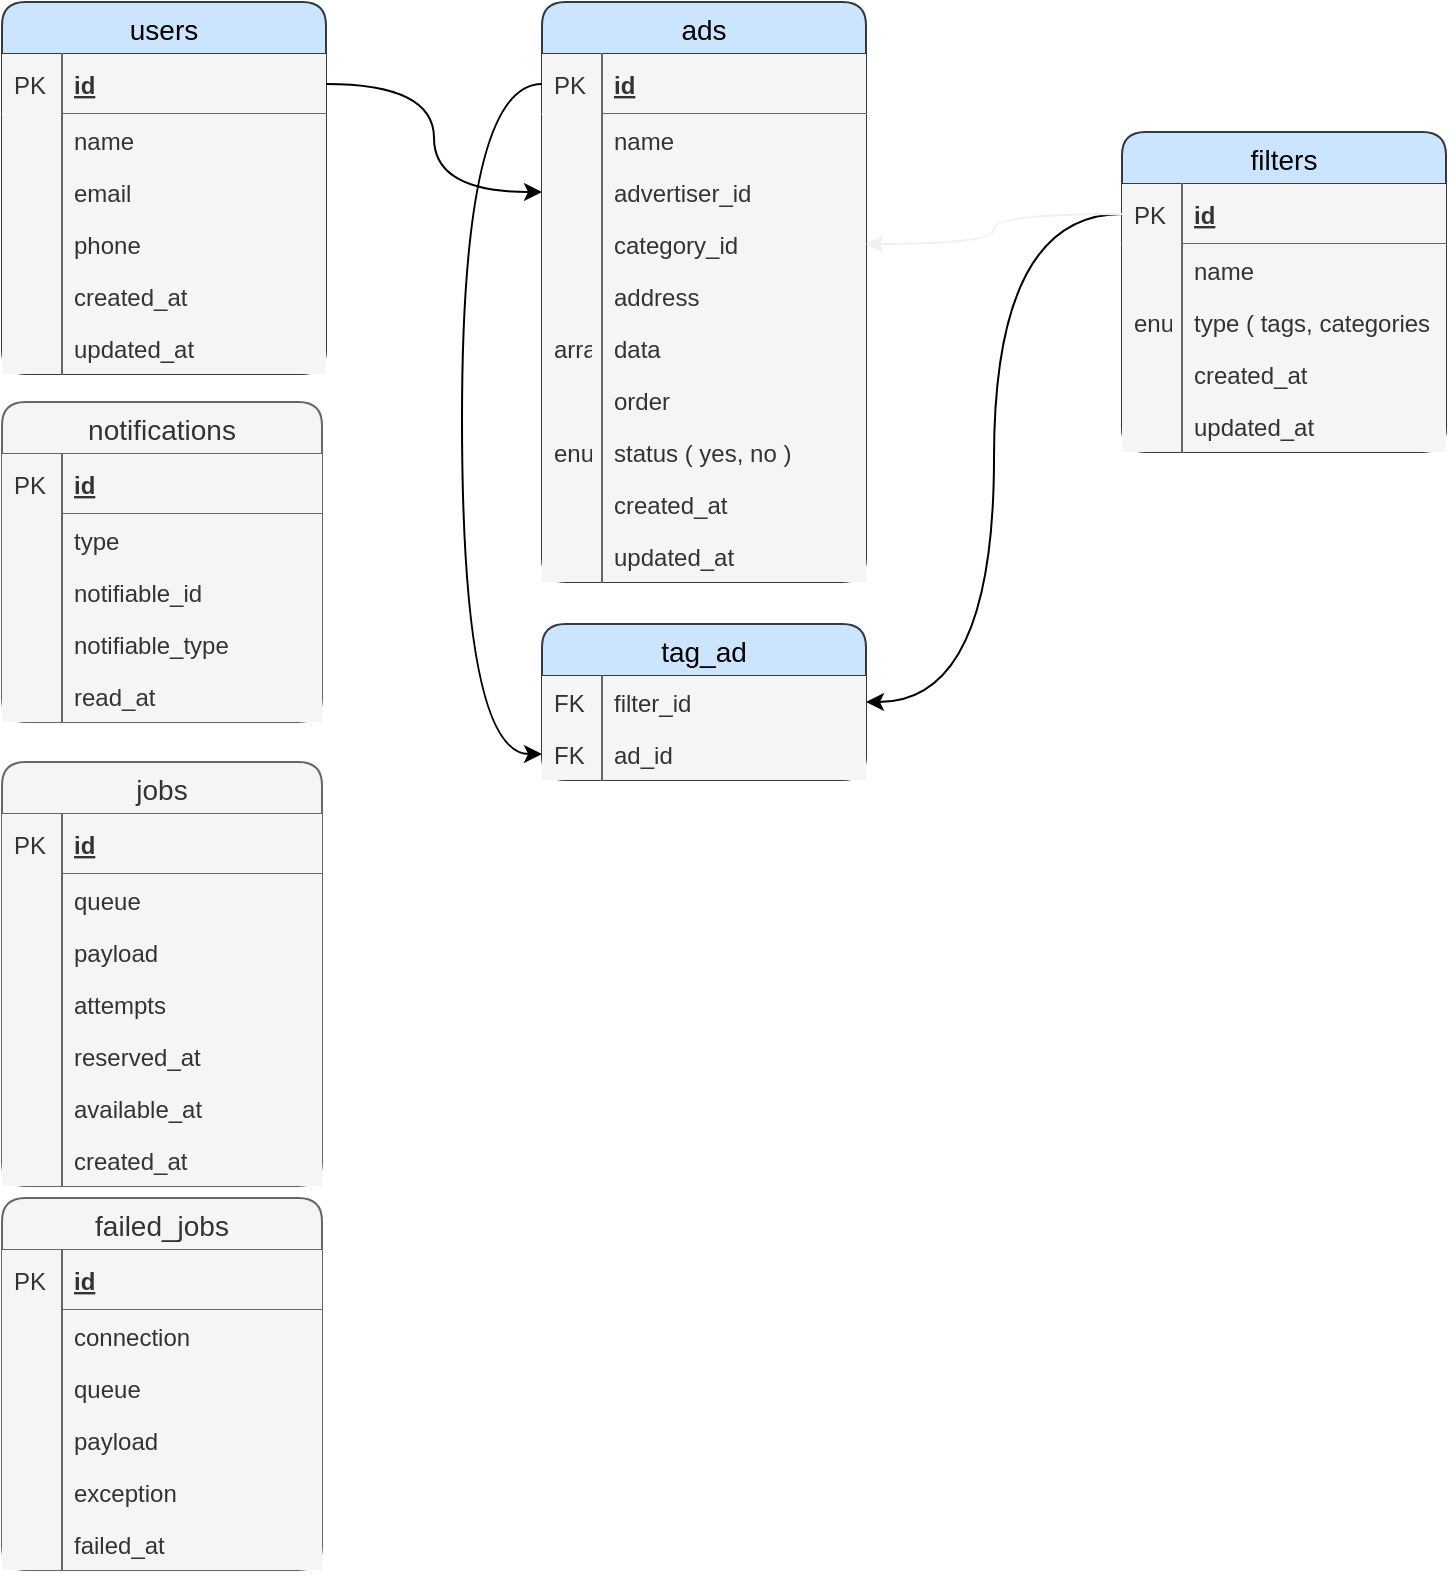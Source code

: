<mxfile>
    <diagram id="tAm-Q1vrKD3kaD52ELMw" name="structure">
        <mxGraphModel dx="790" dy="705" grid="1" gridSize="10" guides="1" tooltips="1" connect="1" arrows="1" fold="1" page="1" pageScale="1" pageWidth="850" pageHeight="1100" math="0" shadow="0">
            <root>
                <mxCell id="zu2tDFOteG_yooguGcxT-0"/>
                <mxCell id="zu2tDFOteG_yooguGcxT-1" parent="zu2tDFOteG_yooguGcxT-0"/>
                <mxCell id="zu2tDFOteG_yooguGcxT-224" style="edgeStyle=orthogonalEdgeStyle;orthogonalLoop=1;jettySize=auto;html=1;entryX=1;entryY=0.5;entryDx=0;entryDy=0;curved=1;" parent="zu2tDFOteG_yooguGcxT-1" edge="1">
                    <mxGeometry relative="1" as="geometry">
                        <mxPoint x="1100" y="-211" as="targetPoint"/>
                    </mxGeometry>
                </mxCell>
                <mxCell id="154" value="users" style="swimlane;fontStyle=0;childLayout=stackLayout;horizontal=1;startSize=26;fillColor=#cce5ff;horizontalStack=0;resizeParent=1;resizeParentMax=0;resizeLast=0;collapsible=1;marginBottom=0;swimlaneFillColor=#ffffff;align=center;fontSize=14;strokeColor=#36393d;fontColor=#000000;rounded=1;" parent="zu2tDFOteG_yooguGcxT-1" vertex="1">
                    <mxGeometry x="20" y="30" width="162" height="186" as="geometry"/>
                </mxCell>
                <mxCell id="155" value="id" style="shape=partialRectangle;top=0;left=0;right=0;bottom=1;align=left;verticalAlign=middle;fillColor=#f5f5f5;spacingLeft=34;spacingRight=4;overflow=hidden;rotatable=0;points=[[0,0.5],[1,0.5]];portConstraint=eastwest;dropTarget=0;fontStyle=5;fontSize=12;fontColor=#333333;strokeColor=#666666;rounded=1;" parent="154" vertex="1">
                    <mxGeometry y="26" width="162" height="30" as="geometry"/>
                </mxCell>
                <mxCell id="156" value="PK" style="shape=partialRectangle;top=0;left=0;bottom=0;fillColor=#f5f5f5;align=left;verticalAlign=middle;spacingLeft=4;spacingRight=4;overflow=hidden;rotatable=0;points=[];portConstraint=eastwest;part=1;fontSize=12;fontColor=#333333;strokeColor=#666666;rounded=1;" parent="155" vertex="1" connectable="0">
                    <mxGeometry width="30" height="30" as="geometry"/>
                </mxCell>
                <mxCell id="157" value="name" style="shape=partialRectangle;top=0;left=0;right=0;bottom=0;align=left;verticalAlign=top;fillColor=#f5f5f5;spacingLeft=34;spacingRight=4;overflow=hidden;rotatable=0;points=[[0,0.5],[1,0.5]];portConstraint=eastwest;dropTarget=0;fontSize=12;fontColor=#333333;strokeColor=#666666;rounded=1;" parent="154" vertex="1">
                    <mxGeometry y="56" width="162" height="26" as="geometry"/>
                </mxCell>
                <mxCell id="158" value="" style="shape=partialRectangle;top=0;left=0;bottom=0;fillColor=#f5f5f5;align=left;verticalAlign=top;spacingLeft=4;spacingRight=4;overflow=hidden;rotatable=0;points=[];portConstraint=eastwest;part=1;fontSize=12;fontColor=#333333;strokeColor=#666666;rounded=1;" parent="157" vertex="1" connectable="0">
                    <mxGeometry width="30" height="26" as="geometry"/>
                </mxCell>
                <mxCell id="159" value="email" style="shape=partialRectangle;top=0;left=0;right=0;bottom=0;align=left;verticalAlign=top;fillColor=#f5f5f5;spacingLeft=34;spacingRight=4;overflow=hidden;rotatable=0;points=[[0,0.5],[1,0.5]];portConstraint=eastwest;dropTarget=0;fontSize=12;fontColor=#333333;strokeColor=#666666;rounded=1;" parent="154" vertex="1">
                    <mxGeometry y="82" width="162" height="26" as="geometry"/>
                </mxCell>
                <mxCell id="160" value="" style="shape=partialRectangle;top=0;left=0;bottom=0;fillColor=#f5f5f5;align=left;verticalAlign=top;spacingLeft=4;spacingRight=4;overflow=hidden;rotatable=0;points=[];portConstraint=eastwest;part=1;fontSize=12;fontColor=#333333;strokeColor=#666666;rounded=1;" parent="159" vertex="1" connectable="0">
                    <mxGeometry width="30" height="26" as="geometry"/>
                </mxCell>
                <mxCell id="161" value="phone" style="shape=partialRectangle;top=0;left=0;right=0;bottom=0;align=left;verticalAlign=top;fillColor=#f5f5f5;spacingLeft=34;spacingRight=4;overflow=hidden;rotatable=0;points=[[0,0.5],[1,0.5]];portConstraint=eastwest;dropTarget=0;fontSize=12;fontColor=#333333;strokeColor=#666666;rounded=1;" parent="154" vertex="1">
                    <mxGeometry y="108" width="162" height="26" as="geometry"/>
                </mxCell>
                <mxCell id="162" value="" style="shape=partialRectangle;top=0;left=0;bottom=0;fillColor=#f5f5f5;align=left;verticalAlign=top;spacingLeft=4;spacingRight=4;overflow=hidden;rotatable=0;points=[];portConstraint=eastwest;part=1;fontSize=12;fontColor=#333333;strokeColor=#666666;rounded=1;" parent="161" vertex="1" connectable="0">
                    <mxGeometry width="30" height="26" as="geometry"/>
                </mxCell>
                <mxCell id="169" value="created_at" style="shape=partialRectangle;top=0;left=0;right=0;bottom=0;align=left;verticalAlign=top;fillColor=#f5f5f5;spacingLeft=34;spacingRight=4;overflow=hidden;rotatable=0;points=[[0,0.5],[1,0.5]];portConstraint=eastwest;dropTarget=0;fontSize=12;fontColor=#333333;strokeColor=#666666;rounded=1;" parent="154" vertex="1">
                    <mxGeometry y="134" width="162" height="26" as="geometry"/>
                </mxCell>
                <mxCell id="170" value="" style="shape=partialRectangle;top=0;left=0;bottom=0;fillColor=#f5f5f5;align=left;verticalAlign=top;spacingLeft=4;spacingRight=4;overflow=hidden;rotatable=0;points=[];portConstraint=eastwest;part=1;fontSize=12;fontColor=#333333;strokeColor=#666666;rounded=1;" parent="169" vertex="1" connectable="0">
                    <mxGeometry width="30" height="26" as="geometry"/>
                </mxCell>
                <mxCell id="171" value="updated_at" style="shape=partialRectangle;top=0;left=0;right=0;bottom=0;align=left;verticalAlign=top;fillColor=#f5f5f5;spacingLeft=34;spacingRight=4;overflow=hidden;rotatable=0;points=[[0,0.5],[1,0.5]];portConstraint=eastwest;dropTarget=0;fontSize=12;fontColor=#333333;strokeColor=#666666;rounded=1;" parent="154" vertex="1">
                    <mxGeometry y="160" width="162" height="26" as="geometry"/>
                </mxCell>
                <mxCell id="172" value="" style="shape=partialRectangle;top=0;left=0;bottom=0;fillColor=#f5f5f5;align=left;verticalAlign=top;spacingLeft=4;spacingRight=4;overflow=hidden;rotatable=0;points=[];portConstraint=eastwest;part=1;fontSize=12;fontColor=#333333;strokeColor=#666666;rounded=1;" parent="171" vertex="1" connectable="0">
                    <mxGeometry width="30" height="26" as="geometry"/>
                </mxCell>
                <mxCell id="173" value="jobs" style="swimlane;fontStyle=0;childLayout=stackLayout;horizontal=1;startSize=26;fillColor=#f5f5f5;horizontalStack=0;resizeParent=1;resizeParentMax=0;resizeLast=0;collapsible=1;marginBottom=0;swimlaneFillColor=#ffffff;align=center;fontSize=14;fontColor=#333333;strokeColor=#666666;rounded=1;" parent="zu2tDFOteG_yooguGcxT-1" vertex="1">
                    <mxGeometry x="20" y="410" width="160" height="212" as="geometry"/>
                </mxCell>
                <mxCell id="174" value="id" style="shape=partialRectangle;top=0;left=0;right=0;bottom=1;align=left;verticalAlign=middle;fillColor=#f5f5f5;spacingLeft=34;spacingRight=4;overflow=hidden;rotatable=0;points=[[0,0.5],[1,0.5]];portConstraint=eastwest;dropTarget=0;fontStyle=5;fontSize=12;fontColor=#333333;strokeColor=#666666;rounded=1;" parent="173" vertex="1">
                    <mxGeometry y="26" width="160" height="30" as="geometry"/>
                </mxCell>
                <mxCell id="175" value="PK" style="shape=partialRectangle;top=0;left=0;bottom=0;fillColor=#f5f5f5;align=left;verticalAlign=middle;spacingLeft=4;spacingRight=4;overflow=hidden;rotatable=0;points=[];portConstraint=eastwest;part=1;fontSize=12;fontColor=#333333;strokeColor=#666666;rounded=1;" parent="174" vertex="1" connectable="0">
                    <mxGeometry width="30" height="30" as="geometry"/>
                </mxCell>
                <mxCell id="176" value="queue" style="shape=partialRectangle;top=0;left=0;right=0;bottom=0;align=left;verticalAlign=top;fillColor=#f5f5f5;spacingLeft=34;spacingRight=4;overflow=hidden;rotatable=0;points=[[0,0.5],[1,0.5]];portConstraint=eastwest;dropTarget=0;fontSize=12;fontColor=#333333;strokeColor=#666666;rounded=1;" parent="173" vertex="1">
                    <mxGeometry y="56" width="160" height="26" as="geometry"/>
                </mxCell>
                <mxCell id="177" value="" style="shape=partialRectangle;top=0;left=0;bottom=0;fillColor=#f5f5f5;align=left;verticalAlign=top;spacingLeft=4;spacingRight=4;overflow=hidden;rotatable=0;points=[];portConstraint=eastwest;part=1;fontSize=12;fontColor=#333333;strokeColor=#666666;rounded=1;" parent="176" vertex="1" connectable="0">
                    <mxGeometry width="30" height="26" as="geometry"/>
                </mxCell>
                <mxCell id="178" value="payload" style="shape=partialRectangle;top=0;left=0;right=0;bottom=0;align=left;verticalAlign=top;fillColor=#f5f5f5;spacingLeft=34;spacingRight=4;overflow=hidden;rotatable=0;points=[[0,0.5],[1,0.5]];portConstraint=eastwest;dropTarget=0;fontSize=12;fontColor=#333333;strokeColor=#666666;rounded=1;" parent="173" vertex="1">
                    <mxGeometry y="82" width="160" height="26" as="geometry"/>
                </mxCell>
                <mxCell id="179" value="" style="shape=partialRectangle;top=0;left=0;bottom=0;fillColor=#f5f5f5;align=left;verticalAlign=top;spacingLeft=4;spacingRight=4;overflow=hidden;rotatable=0;points=[];portConstraint=eastwest;part=1;fontSize=12;fontColor=#333333;strokeColor=#666666;rounded=1;" parent="178" vertex="1" connectable="0">
                    <mxGeometry width="30" height="26" as="geometry"/>
                </mxCell>
                <mxCell id="180" value="attempts" style="shape=partialRectangle;top=0;left=0;right=0;bottom=0;align=left;verticalAlign=top;fillColor=#f5f5f5;spacingLeft=34;spacingRight=4;overflow=hidden;rotatable=0;points=[[0,0.5],[1,0.5]];portConstraint=eastwest;dropTarget=0;fontSize=12;fontColor=#333333;strokeColor=#666666;rounded=1;" parent="173" vertex="1">
                    <mxGeometry y="108" width="160" height="26" as="geometry"/>
                </mxCell>
                <mxCell id="181" value="" style="shape=partialRectangle;top=0;left=0;bottom=0;fillColor=#f5f5f5;align=left;verticalAlign=top;spacingLeft=4;spacingRight=4;overflow=hidden;rotatable=0;points=[];portConstraint=eastwest;part=1;fontSize=12;fontColor=#333333;strokeColor=#666666;rounded=1;" parent="180" vertex="1" connectable="0">
                    <mxGeometry width="30" height="26" as="geometry"/>
                </mxCell>
                <mxCell id="182" value="reserved_at" style="shape=partialRectangle;top=0;left=0;right=0;bottom=0;align=left;verticalAlign=top;fillColor=#f5f5f5;spacingLeft=34;spacingRight=4;overflow=hidden;rotatable=0;points=[[0,0.5],[1,0.5]];portConstraint=eastwest;dropTarget=0;fontSize=12;fontColor=#333333;strokeColor=#666666;rounded=1;" parent="173" vertex="1">
                    <mxGeometry y="134" width="160" height="26" as="geometry"/>
                </mxCell>
                <mxCell id="183" value="" style="shape=partialRectangle;top=0;left=0;bottom=0;fillColor=#f5f5f5;align=left;verticalAlign=top;spacingLeft=4;spacingRight=4;overflow=hidden;rotatable=0;points=[];portConstraint=eastwest;part=1;fontSize=12;fontColor=#333333;strokeColor=#666666;rounded=1;" parent="182" vertex="1" connectable="0">
                    <mxGeometry width="30" height="26" as="geometry"/>
                </mxCell>
                <mxCell id="184" value="available_at" style="shape=partialRectangle;top=0;left=0;right=0;bottom=0;align=left;verticalAlign=top;fillColor=#f5f5f5;spacingLeft=34;spacingRight=4;overflow=hidden;rotatable=0;points=[[0,0.5],[1,0.5]];portConstraint=eastwest;dropTarget=0;fontSize=12;fontColor=#333333;strokeColor=#666666;rounded=1;" parent="173" vertex="1">
                    <mxGeometry y="160" width="160" height="26" as="geometry"/>
                </mxCell>
                <mxCell id="185" value="" style="shape=partialRectangle;top=0;left=0;bottom=0;fillColor=#f5f5f5;align=left;verticalAlign=top;spacingLeft=4;spacingRight=4;overflow=hidden;rotatable=0;points=[];portConstraint=eastwest;part=1;fontSize=12;fontColor=#333333;strokeColor=#666666;rounded=1;" parent="184" vertex="1" connectable="0">
                    <mxGeometry width="30" height="26" as="geometry"/>
                </mxCell>
                <mxCell id="186" value="created_at" style="shape=partialRectangle;top=0;left=0;right=0;bottom=0;align=left;verticalAlign=top;fillColor=#f5f5f5;spacingLeft=34;spacingRight=4;overflow=hidden;rotatable=0;points=[[0,0.5],[1,0.5]];portConstraint=eastwest;dropTarget=0;fontSize=12;fontColor=#333333;strokeColor=#666666;rounded=1;" parent="173" vertex="1">
                    <mxGeometry y="186" width="160" height="26" as="geometry"/>
                </mxCell>
                <mxCell id="187" value="" style="shape=partialRectangle;top=0;left=0;bottom=0;fillColor=#f5f5f5;align=left;verticalAlign=top;spacingLeft=4;spacingRight=4;overflow=hidden;rotatable=0;points=[];portConstraint=eastwest;part=1;fontSize=12;fontColor=#333333;strokeColor=#666666;rounded=1;" parent="186" vertex="1" connectable="0">
                    <mxGeometry width="30" height="26" as="geometry"/>
                </mxCell>
                <mxCell id="199" value="failed_jobs" style="swimlane;fontStyle=0;childLayout=stackLayout;horizontal=1;startSize=26;fillColor=#f5f5f5;horizontalStack=0;resizeParent=1;resizeParentMax=0;resizeLast=0;collapsible=1;marginBottom=0;swimlaneFillColor=#ffffff;align=center;fontSize=14;fontColor=#333333;strokeColor=#666666;rounded=1;" parent="zu2tDFOteG_yooguGcxT-1" vertex="1">
                    <mxGeometry x="20" y="628" width="160" height="186" as="geometry"/>
                </mxCell>
                <mxCell id="200" value="id" style="shape=partialRectangle;top=0;left=0;right=0;bottom=1;align=left;verticalAlign=middle;fillColor=#f5f5f5;spacingLeft=34;spacingRight=4;overflow=hidden;rotatable=0;points=[[0,0.5],[1,0.5]];portConstraint=eastwest;dropTarget=0;fontStyle=5;fontSize=12;fontColor=#333333;strokeColor=#666666;rounded=1;" parent="199" vertex="1">
                    <mxGeometry y="26" width="160" height="30" as="geometry"/>
                </mxCell>
                <mxCell id="201" value="PK" style="shape=partialRectangle;top=0;left=0;bottom=0;fillColor=#f5f5f5;align=left;verticalAlign=middle;spacingLeft=4;spacingRight=4;overflow=hidden;rotatable=0;points=[];portConstraint=eastwest;part=1;fontSize=12;fontColor=#333333;strokeColor=#666666;rounded=1;" parent="200" vertex="1" connectable="0">
                    <mxGeometry width="30" height="30" as="geometry"/>
                </mxCell>
                <mxCell id="202" value="connection" style="shape=partialRectangle;top=0;left=0;right=0;bottom=0;align=left;verticalAlign=top;fillColor=#f5f5f5;spacingLeft=34;spacingRight=4;overflow=hidden;rotatable=0;points=[[0,0.5],[1,0.5]];portConstraint=eastwest;dropTarget=0;fontSize=12;fontColor=#333333;strokeColor=#666666;rounded=1;" parent="199" vertex="1">
                    <mxGeometry y="56" width="160" height="26" as="geometry"/>
                </mxCell>
                <mxCell id="203" value="" style="shape=partialRectangle;top=0;left=0;bottom=0;fillColor=#f5f5f5;align=left;verticalAlign=top;spacingLeft=4;spacingRight=4;overflow=hidden;rotatable=0;points=[];portConstraint=eastwest;part=1;fontSize=12;fontColor=#333333;strokeColor=#666666;rounded=1;" parent="202" vertex="1" connectable="0">
                    <mxGeometry width="30" height="26" as="geometry"/>
                </mxCell>
                <mxCell id="204" value="queue" style="shape=partialRectangle;top=0;left=0;right=0;bottom=0;align=left;verticalAlign=top;fillColor=#f5f5f5;spacingLeft=34;spacingRight=4;overflow=hidden;rotatable=0;points=[[0,0.5],[1,0.5]];portConstraint=eastwest;dropTarget=0;fontSize=12;fontColor=#333333;strokeColor=#666666;rounded=1;" parent="199" vertex="1">
                    <mxGeometry y="82" width="160" height="26" as="geometry"/>
                </mxCell>
                <mxCell id="205" value="" style="shape=partialRectangle;top=0;left=0;bottom=0;fillColor=#f5f5f5;align=left;verticalAlign=top;spacingLeft=4;spacingRight=4;overflow=hidden;rotatable=0;points=[];portConstraint=eastwest;part=1;fontSize=12;fontColor=#333333;strokeColor=#666666;rounded=1;" parent="204" vertex="1" connectable="0">
                    <mxGeometry width="30" height="26" as="geometry"/>
                </mxCell>
                <mxCell id="206" value="payload" style="shape=partialRectangle;top=0;left=0;right=0;bottom=0;align=left;verticalAlign=top;fillColor=#f5f5f5;spacingLeft=34;spacingRight=4;overflow=hidden;rotatable=0;points=[[0,0.5],[1,0.5]];portConstraint=eastwest;dropTarget=0;fontSize=12;fontColor=#333333;strokeColor=#666666;rounded=1;" parent="199" vertex="1">
                    <mxGeometry y="108" width="160" height="26" as="geometry"/>
                </mxCell>
                <mxCell id="207" value="" style="shape=partialRectangle;top=0;left=0;bottom=0;fillColor=#f5f5f5;align=left;verticalAlign=top;spacingLeft=4;spacingRight=4;overflow=hidden;rotatable=0;points=[];portConstraint=eastwest;part=1;fontSize=12;fontColor=#333333;strokeColor=#666666;rounded=1;" parent="206" vertex="1" connectable="0">
                    <mxGeometry width="30" height="26" as="geometry"/>
                </mxCell>
                <mxCell id="208" value="exception" style="shape=partialRectangle;top=0;left=0;right=0;bottom=0;align=left;verticalAlign=top;fillColor=#f5f5f5;spacingLeft=34;spacingRight=4;overflow=hidden;rotatable=0;points=[[0,0.5],[1,0.5]];portConstraint=eastwest;dropTarget=0;fontSize=12;fontColor=#333333;strokeColor=#666666;rounded=1;" parent="199" vertex="1">
                    <mxGeometry y="134" width="160" height="26" as="geometry"/>
                </mxCell>
                <mxCell id="209" value="" style="shape=partialRectangle;top=0;left=0;bottom=0;fillColor=#f5f5f5;align=left;verticalAlign=top;spacingLeft=4;spacingRight=4;overflow=hidden;rotatable=0;points=[];portConstraint=eastwest;part=1;fontSize=12;fontColor=#333333;strokeColor=#666666;rounded=1;" parent="208" vertex="1" connectable="0">
                    <mxGeometry width="30" height="26" as="geometry"/>
                </mxCell>
                <mxCell id="210" value="failed_at" style="shape=partialRectangle;top=0;left=0;right=0;bottom=0;align=left;verticalAlign=top;fillColor=#f5f5f5;spacingLeft=34;spacingRight=4;overflow=hidden;rotatable=0;points=[[0,0.5],[1,0.5]];portConstraint=eastwest;dropTarget=0;fontSize=12;fontColor=#333333;strokeColor=#666666;rounded=1;" parent="199" vertex="1">
                    <mxGeometry y="160" width="160" height="26" as="geometry"/>
                </mxCell>
                <mxCell id="211" value="" style="shape=partialRectangle;top=0;left=0;bottom=0;fillColor=#f5f5f5;align=left;verticalAlign=top;spacingLeft=4;spacingRight=4;overflow=hidden;rotatable=0;points=[];portConstraint=eastwest;part=1;fontSize=12;fontColor=#333333;strokeColor=#666666;rounded=1;" parent="210" vertex="1" connectable="0">
                    <mxGeometry width="30" height="26" as="geometry"/>
                </mxCell>
                <mxCell id="217" value="notifications" style="swimlane;fontStyle=0;childLayout=stackLayout;horizontal=1;startSize=26;fillColor=#f5f5f5;horizontalStack=0;resizeParent=1;resizeParentMax=0;resizeLast=0;collapsible=1;marginBottom=0;swimlaneFillColor=#ffffff;align=center;fontSize=14;fontColor=#333333;strokeColor=#666666;rounded=1;" parent="zu2tDFOteG_yooguGcxT-1" vertex="1">
                    <mxGeometry x="20" y="230" width="160" height="160" as="geometry"/>
                </mxCell>
                <mxCell id="218" value="id" style="shape=partialRectangle;top=0;left=0;right=0;bottom=1;align=left;verticalAlign=middle;fillColor=#f5f5f5;spacingLeft=34;spacingRight=4;overflow=hidden;rotatable=0;points=[[0,0.5],[1,0.5]];portConstraint=eastwest;dropTarget=0;fontStyle=5;fontSize=12;fontColor=#333333;strokeColor=#666666;rounded=1;" parent="217" vertex="1">
                    <mxGeometry y="26" width="160" height="30" as="geometry"/>
                </mxCell>
                <mxCell id="219" value="PK" style="shape=partialRectangle;top=0;left=0;bottom=0;fillColor=#f5f5f5;align=left;verticalAlign=middle;spacingLeft=4;spacingRight=4;overflow=hidden;rotatable=0;points=[];portConstraint=eastwest;part=1;fontSize=12;fontColor=#333333;strokeColor=#666666;rounded=1;" parent="218" vertex="1" connectable="0">
                    <mxGeometry width="30" height="30" as="geometry"/>
                </mxCell>
                <mxCell id="220" value="type" style="shape=partialRectangle;top=0;left=0;right=0;bottom=0;align=left;verticalAlign=top;fillColor=#f5f5f5;spacingLeft=34;spacingRight=4;overflow=hidden;rotatable=0;points=[[0,0.5],[1,0.5]];portConstraint=eastwest;dropTarget=0;fontSize=12;fontColor=#333333;strokeColor=#666666;rounded=1;" parent="217" vertex="1">
                    <mxGeometry y="56" width="160" height="26" as="geometry"/>
                </mxCell>
                <mxCell id="221" value="" style="shape=partialRectangle;top=0;left=0;bottom=0;fillColor=#f5f5f5;align=left;verticalAlign=top;spacingLeft=4;spacingRight=4;overflow=hidden;rotatable=0;points=[];portConstraint=eastwest;part=1;fontSize=12;fontColor=#333333;strokeColor=#666666;rounded=1;" parent="220" vertex="1" connectable="0">
                    <mxGeometry width="30" height="26" as="geometry"/>
                </mxCell>
                <mxCell id="222" value="notifiable_id" style="shape=partialRectangle;top=0;left=0;right=0;bottom=0;align=left;verticalAlign=top;fillColor=#f5f5f5;spacingLeft=34;spacingRight=4;overflow=hidden;rotatable=0;points=[[0,0.5],[1,0.5]];portConstraint=eastwest;dropTarget=0;fontSize=12;fontColor=#333333;strokeColor=#666666;rounded=1;" parent="217" vertex="1">
                    <mxGeometry y="82" width="160" height="26" as="geometry"/>
                </mxCell>
                <mxCell id="223" value="" style="shape=partialRectangle;top=0;left=0;bottom=0;fillColor=#f5f5f5;align=left;verticalAlign=top;spacingLeft=4;spacingRight=4;overflow=hidden;rotatable=0;points=[];portConstraint=eastwest;part=1;fontSize=12;fontColor=#333333;strokeColor=#666666;rounded=1;" parent="222" vertex="1" connectable="0">
                    <mxGeometry width="30" height="26" as="geometry"/>
                </mxCell>
                <mxCell id="224" value="notifiable_type" style="shape=partialRectangle;top=0;left=0;right=0;bottom=0;align=left;verticalAlign=top;fillColor=#f5f5f5;spacingLeft=34;spacingRight=4;overflow=hidden;rotatable=0;points=[[0,0.5],[1,0.5]];portConstraint=eastwest;dropTarget=0;fontSize=12;fontColor=#333333;strokeColor=#666666;rounded=1;" parent="217" vertex="1">
                    <mxGeometry y="108" width="160" height="26" as="geometry"/>
                </mxCell>
                <mxCell id="225" value="" style="shape=partialRectangle;top=0;left=0;bottom=0;fillColor=#f5f5f5;align=left;verticalAlign=top;spacingLeft=4;spacingRight=4;overflow=hidden;rotatable=0;points=[];portConstraint=eastwest;part=1;fontSize=12;fontColor=#333333;strokeColor=#666666;rounded=1;" parent="224" vertex="1" connectable="0">
                    <mxGeometry width="30" height="26" as="geometry"/>
                </mxCell>
                <mxCell id="226" value="read_at" style="shape=partialRectangle;top=0;left=0;right=0;bottom=0;align=left;verticalAlign=top;fillColor=#f5f5f5;spacingLeft=34;spacingRight=4;overflow=hidden;rotatable=0;points=[[0,0.5],[1,0.5]];portConstraint=eastwest;dropTarget=0;fontSize=12;fontColor=#333333;strokeColor=#666666;rounded=1;" parent="217" vertex="1">
                    <mxGeometry y="134" width="160" height="26" as="geometry"/>
                </mxCell>
                <mxCell id="227" value="" style="shape=partialRectangle;top=0;left=0;bottom=0;fillColor=#f5f5f5;align=left;verticalAlign=top;spacingLeft=4;spacingRight=4;overflow=hidden;rotatable=0;points=[];portConstraint=eastwest;part=1;fontSize=12;fontColor=#333333;strokeColor=#666666;rounded=1;" parent="226" vertex="1" connectable="0">
                    <mxGeometry width="30" height="26" as="geometry"/>
                </mxCell>
                <mxCell id="328" value="ads" style="swimlane;fontStyle=0;childLayout=stackLayout;horizontal=1;startSize=26;fillColor=#cce5ff;horizontalStack=0;resizeParent=1;resizeParentMax=0;resizeLast=0;collapsible=1;marginBottom=0;swimlaneFillColor=#ffffff;align=center;fontSize=14;strokeColor=#36393d;fontColor=#000000;rounded=1;" parent="zu2tDFOteG_yooguGcxT-1" vertex="1">
                    <mxGeometry x="290" y="30" width="162" height="290" as="geometry"/>
                </mxCell>
                <mxCell id="329" value="id" style="shape=partialRectangle;top=0;left=0;right=0;bottom=1;align=left;verticalAlign=middle;fillColor=#f5f5f5;spacingLeft=34;spacingRight=4;overflow=hidden;rotatable=0;points=[[0,0.5],[1,0.5]];portConstraint=eastwest;dropTarget=0;fontStyle=5;fontSize=12;fontColor=#333333;strokeColor=#666666;rounded=1;" parent="328" vertex="1">
                    <mxGeometry y="26" width="162" height="30" as="geometry"/>
                </mxCell>
                <mxCell id="330" value="PK" style="shape=partialRectangle;top=0;left=0;bottom=0;fillColor=#f5f5f5;align=left;verticalAlign=middle;spacingLeft=4;spacingRight=4;overflow=hidden;rotatable=0;points=[];portConstraint=eastwest;part=1;fontSize=12;fontColor=#333333;strokeColor=#666666;rounded=1;" parent="329" vertex="1" connectable="0">
                    <mxGeometry width="30" height="30" as="geometry"/>
                </mxCell>
                <mxCell id="331" value="name" style="shape=partialRectangle;top=0;left=0;right=0;bottom=0;align=left;verticalAlign=top;fillColor=#f5f5f5;spacingLeft=34;spacingRight=4;overflow=hidden;rotatable=0;points=[[0,0.5],[1,0.5]];portConstraint=eastwest;dropTarget=0;fontSize=12;fontColor=#333333;strokeColor=#666666;rounded=1;" parent="328" vertex="1">
                    <mxGeometry y="56" width="162" height="26" as="geometry"/>
                </mxCell>
                <mxCell id="332" value="" style="shape=partialRectangle;top=0;left=0;bottom=0;fillColor=#f5f5f5;align=left;verticalAlign=top;spacingLeft=4;spacingRight=4;overflow=hidden;rotatable=0;points=[];portConstraint=eastwest;part=1;fontSize=12;fontColor=#333333;strokeColor=#666666;rounded=1;" parent="331" vertex="1" connectable="0">
                    <mxGeometry width="30" height="26" as="geometry"/>
                </mxCell>
                <mxCell id="470" value="advertiser_id" style="shape=partialRectangle;top=0;left=0;right=0;bottom=0;align=left;verticalAlign=top;fillColor=#f5f5f5;spacingLeft=34;spacingRight=4;overflow=hidden;rotatable=0;points=[[0,0.5],[1,0.5]];portConstraint=eastwest;dropTarget=0;fontSize=12;fontColor=#333333;strokeColor=#666666;rounded=1;" parent="328" vertex="1">
                    <mxGeometry y="82" width="162" height="26" as="geometry"/>
                </mxCell>
                <mxCell id="471" value="" style="shape=partialRectangle;top=0;left=0;bottom=0;fillColor=#f5f5f5;align=left;verticalAlign=top;spacingLeft=4;spacingRight=4;overflow=hidden;rotatable=0;points=[];portConstraint=eastwest;part=1;fontSize=12;fontColor=#333333;strokeColor=#666666;rounded=1;" parent="470" vertex="1" connectable="0">
                    <mxGeometry width="30" height="26" as="geometry"/>
                </mxCell>
                <mxCell id="602" value="category_id" style="shape=partialRectangle;top=0;left=0;right=0;bottom=0;align=left;verticalAlign=top;fillColor=#f5f5f5;spacingLeft=34;spacingRight=4;overflow=hidden;rotatable=0;points=[[0,0.5],[1,0.5]];portConstraint=eastwest;dropTarget=0;fontSize=12;fontColor=#333333;strokeColor=#666666;rounded=1;" vertex="1" parent="328">
                    <mxGeometry y="108" width="162" height="26" as="geometry"/>
                </mxCell>
                <mxCell id="603" value="" style="shape=partialRectangle;top=0;left=0;bottom=0;fillColor=#f5f5f5;align=left;verticalAlign=top;spacingLeft=4;spacingRight=4;overflow=hidden;rotatable=0;points=[];portConstraint=eastwest;part=1;fontSize=12;fontColor=#333333;strokeColor=#666666;rounded=1;" vertex="1" connectable="0" parent="602">
                    <mxGeometry width="30" height="26" as="geometry"/>
                </mxCell>
                <mxCell id="351" value="address" style="shape=partialRectangle;top=0;left=0;right=0;bottom=0;align=left;verticalAlign=top;fillColor=#f5f5f5;spacingLeft=34;spacingRight=4;overflow=hidden;rotatable=0;points=[[0,0.5],[1,0.5]];portConstraint=eastwest;dropTarget=0;fontSize=12;fontColor=#333333;strokeColor=#666666;rounded=1;" parent="328" vertex="1">
                    <mxGeometry y="134" width="162" height="26" as="geometry"/>
                </mxCell>
                <mxCell id="352" value="" style="shape=partialRectangle;top=0;left=0;bottom=0;fillColor=#f5f5f5;align=left;verticalAlign=top;spacingLeft=4;spacingRight=4;overflow=hidden;rotatable=0;points=[];portConstraint=eastwest;part=1;fontSize=12;fontColor=#333333;strokeColor=#666666;rounded=1;" parent="351" vertex="1" connectable="0">
                    <mxGeometry width="30" height="26" as="geometry"/>
                </mxCell>
                <mxCell id="337" value="data" style="shape=partialRectangle;top=0;left=0;right=0;bottom=0;align=left;verticalAlign=top;fillColor=#f5f5f5;spacingLeft=34;spacingRight=4;overflow=hidden;rotatable=0;points=[[0,0.5],[1,0.5]];portConstraint=eastwest;dropTarget=0;fontSize=12;fontColor=#333333;strokeColor=#666666;rounded=1;" parent="328" vertex="1">
                    <mxGeometry y="160" width="162" height="26" as="geometry"/>
                </mxCell>
                <mxCell id="338" value="array" style="shape=partialRectangle;top=0;left=0;bottom=0;fillColor=#f5f5f5;align=left;verticalAlign=top;spacingLeft=4;spacingRight=4;overflow=hidden;rotatable=0;points=[];portConstraint=eastwest;part=1;fontSize=12;fontColor=#333333;strokeColor=#666666;rounded=1;" parent="337" vertex="1" connectable="0">
                    <mxGeometry width="30" height="26" as="geometry"/>
                </mxCell>
                <mxCell id="339" value="order" style="shape=partialRectangle;top=0;left=0;right=0;bottom=0;align=left;verticalAlign=top;fillColor=#f5f5f5;spacingLeft=34;spacingRight=4;overflow=hidden;rotatable=0;points=[[0,0.5],[1,0.5]];portConstraint=eastwest;dropTarget=0;fontSize=12;fontColor=#333333;strokeColor=#666666;rounded=1;" parent="328" vertex="1">
                    <mxGeometry y="186" width="162" height="26" as="geometry"/>
                </mxCell>
                <mxCell id="340" value="" style="shape=partialRectangle;top=0;left=0;bottom=0;fillColor=#f5f5f5;align=left;verticalAlign=top;spacingLeft=4;spacingRight=4;overflow=hidden;rotatable=0;points=[];portConstraint=eastwest;part=1;fontSize=12;fontColor=#333333;strokeColor=#666666;rounded=1;" parent="339" vertex="1" connectable="0">
                    <mxGeometry width="30" height="26" as="geometry"/>
                </mxCell>
                <mxCell id="604" value="status ( yes, no )" style="shape=partialRectangle;top=0;left=0;right=0;bottom=0;align=left;verticalAlign=top;fillColor=#f5f5f5;spacingLeft=34;spacingRight=4;overflow=hidden;rotatable=0;points=[[0,0.5],[1,0.5]];portConstraint=eastwest;dropTarget=0;fontSize=12;fontColor=#333333;strokeColor=#666666;rounded=1;" vertex="1" parent="328">
                    <mxGeometry y="212" width="162" height="26" as="geometry"/>
                </mxCell>
                <mxCell id="605" value="enum" style="shape=partialRectangle;top=0;left=0;bottom=0;fillColor=#f5f5f5;align=left;verticalAlign=top;spacingLeft=4;spacingRight=4;overflow=hidden;rotatable=0;points=[];portConstraint=eastwest;part=1;fontSize=12;fontColor=#333333;strokeColor=#666666;rounded=1;" vertex="1" connectable="0" parent="604">
                    <mxGeometry width="30" height="26" as="geometry"/>
                </mxCell>
                <mxCell id="343" value="created_at" style="shape=partialRectangle;top=0;left=0;right=0;bottom=0;align=left;verticalAlign=top;fillColor=#f5f5f5;spacingLeft=34;spacingRight=4;overflow=hidden;rotatable=0;points=[[0,0.5],[1,0.5]];portConstraint=eastwest;dropTarget=0;fontSize=12;fontColor=#333333;strokeColor=#666666;rounded=1;" parent="328" vertex="1">
                    <mxGeometry y="238" width="162" height="26" as="geometry"/>
                </mxCell>
                <mxCell id="344" value="" style="shape=partialRectangle;top=0;left=0;bottom=0;fillColor=#f5f5f5;align=left;verticalAlign=top;spacingLeft=4;spacingRight=4;overflow=hidden;rotatable=0;points=[];portConstraint=eastwest;part=1;fontSize=12;fontColor=#333333;strokeColor=#666666;rounded=1;" parent="343" vertex="1" connectable="0">
                    <mxGeometry width="30" height="26" as="geometry"/>
                </mxCell>
                <mxCell id="345" value="updated_at" style="shape=partialRectangle;top=0;left=0;right=0;bottom=0;align=left;verticalAlign=top;fillColor=#f5f5f5;spacingLeft=34;spacingRight=4;overflow=hidden;rotatable=0;points=[[0,0.5],[1,0.5]];portConstraint=eastwest;dropTarget=0;fontSize=12;fontColor=#333333;strokeColor=#666666;rounded=1;" parent="328" vertex="1">
                    <mxGeometry y="264" width="162" height="26" as="geometry"/>
                </mxCell>
                <mxCell id="346" value="" style="shape=partialRectangle;top=0;left=0;bottom=0;fillColor=#f5f5f5;align=left;verticalAlign=top;spacingLeft=4;spacingRight=4;overflow=hidden;rotatable=0;points=[];portConstraint=eastwest;part=1;fontSize=12;fontColor=#333333;strokeColor=#666666;rounded=1;" parent="345" vertex="1" connectable="0">
                    <mxGeometry width="30" height="26" as="geometry"/>
                </mxCell>
                <mxCell id="473" style="edgeStyle=orthogonalEdgeStyle;orthogonalLoop=1;jettySize=auto;html=1;entryX=1;entryY=0.5;entryDx=0;entryDy=0;labelBackgroundColor=#2A2A2A;curved=1;" parent="zu2tDFOteG_yooguGcxT-1" target="231" edge="1">
                    <mxGeometry relative="1" as="geometry">
                        <mxPoint x="771" y="-443" as="sourcePoint"/>
                    </mxGeometry>
                </mxCell>
                <mxCell id="475" style="edgeStyle=orthogonalEdgeStyle;orthogonalLoop=1;jettySize=auto;html=1;labelBackgroundColor=#2A2A2A;curved=1;" parent="zu2tDFOteG_yooguGcxT-1" target="238" edge="1">
                    <mxGeometry relative="1" as="geometry">
                        <mxPoint x="770" y="-248" as="sourcePoint"/>
                    </mxGeometry>
                </mxCell>
                <mxCell id="476" style="edgeStyle=orthogonalEdgeStyle;orthogonalLoop=1;jettySize=auto;html=1;entryX=1;entryY=0.5;entryDx=0;entryDy=0;labelBackgroundColor=#2A2A2A;curved=1;" parent="zu2tDFOteG_yooguGcxT-1" target="236" edge="1">
                    <mxGeometry relative="1" as="geometry">
                        <mxPoint x="771" y="-443" as="sourcePoint"/>
                    </mxGeometry>
                </mxCell>
                <mxCell id="511" value="filters" style="swimlane;fontStyle=0;childLayout=stackLayout;horizontal=1;startSize=26;horizontalStack=0;resizeParent=1;resizeParentMax=0;resizeLast=0;collapsible=1;marginBottom=0;swimlaneFillColor=#ffffff;align=center;fontSize=14;fillColor=#cce5ff;strokeColor=#36393d;fontColor=#000000;rounded=1;" parent="zu2tDFOteG_yooguGcxT-1" vertex="1">
                    <mxGeometry x="580" y="95" width="162" height="160" as="geometry">
                        <mxRectangle x="500" y="340" width="60" height="26" as="alternateBounds"/>
                    </mxGeometry>
                </mxCell>
                <mxCell id="512" value="id" style="shape=partialRectangle;top=0;left=0;right=0;bottom=1;align=left;verticalAlign=middle;fillColor=#f5f5f5;spacingLeft=34;spacingRight=4;overflow=hidden;rotatable=0;points=[[0,0.5],[1,0.5]];portConstraint=eastwest;dropTarget=0;fontStyle=5;fontSize=12;fontColor=#333333;strokeColor=#666666;rounded=1;" parent="511" vertex="1">
                    <mxGeometry y="26" width="162" height="30" as="geometry"/>
                </mxCell>
                <mxCell id="513" value="PK" style="shape=partialRectangle;top=0;left=0;bottom=0;fillColor=#f5f5f5;align=left;verticalAlign=middle;spacingLeft=4;spacingRight=4;overflow=hidden;rotatable=0;points=[];portConstraint=eastwest;part=1;fontSize=12;fontColor=#333333;strokeColor=#666666;rounded=1;" parent="512" vertex="1" connectable="0">
                    <mxGeometry width="30" height="30" as="geometry"/>
                </mxCell>
                <mxCell id="514" value="name" style="shape=partialRectangle;top=0;left=0;right=0;bottom=0;align=left;verticalAlign=top;fillColor=#f5f5f5;spacingLeft=34;spacingRight=4;overflow=hidden;rotatable=0;points=[[0,0.5],[1,0.5]];portConstraint=eastwest;dropTarget=0;fontSize=12;fontColor=#333333;strokeColor=#666666;rounded=1;" parent="511" vertex="1">
                    <mxGeometry y="56" width="162" height="26" as="geometry"/>
                </mxCell>
                <mxCell id="515" value="" style="shape=partialRectangle;top=0;left=0;bottom=0;fillColor=#f5f5f5;align=left;verticalAlign=top;spacingLeft=4;spacingRight=4;overflow=hidden;rotatable=0;points=[];portConstraint=eastwest;part=1;fontSize=12;fontColor=#333333;strokeColor=#666666;rounded=1;" parent="514" vertex="1" connectable="0">
                    <mxGeometry width="30" height="26" as="geometry"/>
                </mxCell>
                <mxCell id="538" value="type ( tags, categories )" style="shape=partialRectangle;top=0;left=0;right=0;bottom=0;align=left;verticalAlign=top;fillColor=#f5f5f5;spacingLeft=34;spacingRight=4;overflow=hidden;rotatable=0;points=[[0,0.5],[1,0.5]];portConstraint=eastwest;dropTarget=0;fontSize=12;fontColor=#333333;strokeColor=#666666;rounded=1;" parent="511" vertex="1">
                    <mxGeometry y="82" width="162" height="26" as="geometry"/>
                </mxCell>
                <mxCell id="539" value="enum" style="shape=partialRectangle;top=0;left=0;bottom=0;fillColor=#f5f5f5;align=left;verticalAlign=top;spacingLeft=4;spacingRight=4;overflow=hidden;rotatable=0;points=[];portConstraint=eastwest;part=1;fontSize=12;fontColor=#333333;strokeColor=#666666;rounded=1;" parent="538" vertex="1" connectable="0">
                    <mxGeometry width="30" height="26" as="geometry"/>
                </mxCell>
                <mxCell id="520" value="created_at" style="shape=partialRectangle;top=0;left=0;right=0;bottom=0;align=left;verticalAlign=top;fillColor=#f5f5f5;spacingLeft=34;spacingRight=4;overflow=hidden;rotatable=0;points=[[0,0.5],[1,0.5]];portConstraint=eastwest;dropTarget=0;fontSize=12;fontColor=#333333;strokeColor=#666666;rounded=1;" parent="511" vertex="1">
                    <mxGeometry y="108" width="162" height="26" as="geometry"/>
                </mxCell>
                <mxCell id="521" value="" style="shape=partialRectangle;top=0;left=0;bottom=0;fillColor=#f5f5f5;align=left;verticalAlign=top;spacingLeft=4;spacingRight=4;overflow=hidden;rotatable=0;points=[];portConstraint=eastwest;part=1;fontSize=12;fontColor=#333333;strokeColor=#666666;rounded=1;" parent="520" vertex="1" connectable="0">
                    <mxGeometry width="30" height="26" as="geometry"/>
                </mxCell>
                <mxCell id="522" value="updated_at" style="shape=partialRectangle;top=0;left=0;right=0;bottom=0;align=left;verticalAlign=top;fillColor=#f5f5f5;spacingLeft=34;spacingRight=4;overflow=hidden;rotatable=0;points=[[0,0.5],[1,0.5]];portConstraint=eastwest;dropTarget=0;fontSize=12;fontColor=#333333;strokeColor=#666666;rounded=1;" parent="511" vertex="1">
                    <mxGeometry y="134" width="162" height="26" as="geometry"/>
                </mxCell>
                <mxCell id="523" value="" style="shape=partialRectangle;top=0;left=0;bottom=0;fillColor=#f5f5f5;align=left;verticalAlign=top;spacingLeft=4;spacingRight=4;overflow=hidden;rotatable=0;points=[];portConstraint=eastwest;part=1;fontSize=12;fontColor=#333333;strokeColor=#666666;rounded=1;" parent="522" vertex="1" connectable="0">
                    <mxGeometry width="30" height="26" as="geometry"/>
                </mxCell>
                <mxCell id="524" value="tag_ad" style="swimlane;fontStyle=0;childLayout=stackLayout;horizontal=1;startSize=26;fillColor=#cce5ff;horizontalStack=0;resizeParent=1;resizeParentMax=0;resizeLast=0;collapsible=1;marginBottom=0;swimlaneFillColor=#ffffff;align=center;fontSize=14;strokeColor=#36393d;fontColor=#000000;rounded=1;" parent="zu2tDFOteG_yooguGcxT-1" vertex="1">
                    <mxGeometry x="290" y="341" width="162" height="78" as="geometry"/>
                </mxCell>
                <mxCell id="525" value="filter_id" style="shape=partialRectangle;top=0;left=0;right=0;bottom=0;align=left;verticalAlign=top;fillColor=#f5f5f5;spacingLeft=34;spacingRight=4;overflow=hidden;rotatable=0;points=[[0,0.5],[1,0.5]];portConstraint=eastwest;dropTarget=0;fontSize=12;fontColor=#333333;strokeColor=#666666;rounded=1;" parent="524" vertex="1">
                    <mxGeometry y="26" width="162" height="26" as="geometry"/>
                </mxCell>
                <mxCell id="526" value="FK" style="shape=partialRectangle;top=0;left=0;bottom=0;fillColor=#f5f5f5;align=left;verticalAlign=top;spacingLeft=4;spacingRight=4;overflow=hidden;rotatable=0;points=[];portConstraint=eastwest;part=1;fontSize=12;fontColor=#333333;strokeColor=#666666;rounded=1;" parent="525" vertex="1" connectable="0">
                    <mxGeometry width="30" height="26" as="geometry"/>
                </mxCell>
                <mxCell id="527" value="ad_id" style="shape=partialRectangle;top=0;left=0;right=0;bottom=0;align=left;verticalAlign=top;fillColor=#f5f5f5;spacingLeft=34;spacingRight=4;overflow=hidden;rotatable=0;points=[[0,0.5],[1,0.5]];portConstraint=eastwest;dropTarget=0;fontSize=12;fontColor=#333333;strokeColor=#666666;rounded=1;" parent="524" vertex="1">
                    <mxGeometry y="52" width="162" height="26" as="geometry"/>
                </mxCell>
                <mxCell id="528" value="FK" style="shape=partialRectangle;top=0;left=0;bottom=0;fillColor=#f5f5f5;align=left;verticalAlign=top;spacingLeft=4;spacingRight=4;overflow=hidden;rotatable=0;points=[];portConstraint=eastwest;part=1;fontSize=12;fontColor=#333333;strokeColor=#666666;rounded=1;" parent="527" vertex="1" connectable="0">
                    <mxGeometry width="30" height="26" as="geometry"/>
                </mxCell>
                <mxCell id="529" style="edgeStyle=orthogonalEdgeStyle;orthogonalLoop=1;jettySize=auto;html=1;curved=1;" parent="zu2tDFOteG_yooguGcxT-1" source="512" target="525" edge="1">
                    <mxGeometry relative="1" as="geometry"/>
                </mxCell>
                <mxCell id="597" style="edgeStyle=orthogonalEdgeStyle;curved=1;html=1;entryX=0;entryY=0.5;entryDx=0;entryDy=0;" edge="1" parent="zu2tDFOteG_yooguGcxT-1" source="155" target="470">
                    <mxGeometry relative="1" as="geometry"/>
                </mxCell>
                <mxCell id="598" style="edgeStyle=orthogonalEdgeStyle;curved=1;html=1;entryX=0;entryY=0.5;entryDx=0;entryDy=0;exitX=0;exitY=0.5;exitDx=0;exitDy=0;" edge="1" parent="zu2tDFOteG_yooguGcxT-1" source="329" target="527">
                    <mxGeometry relative="1" as="geometry">
                        <Array as="points">
                            <mxPoint x="250" y="71"/>
                            <mxPoint x="250" y="406"/>
                        </Array>
                    </mxGeometry>
                </mxCell>
                <mxCell id="601" style="edgeStyle=orthogonalEdgeStyle;curved=1;html=1;strokeColor=#f0f0f0;entryX=1;entryY=0.5;entryDx=0;entryDy=0;" edge="1" parent="zu2tDFOteG_yooguGcxT-1" source="512" target="602">
                    <mxGeometry relative="1" as="geometry">
                        <mxPoint x="520" y="150" as="targetPoint"/>
                    </mxGeometry>
                </mxCell>
            </root>
        </mxGraphModel>
    </diagram>
</mxfile>